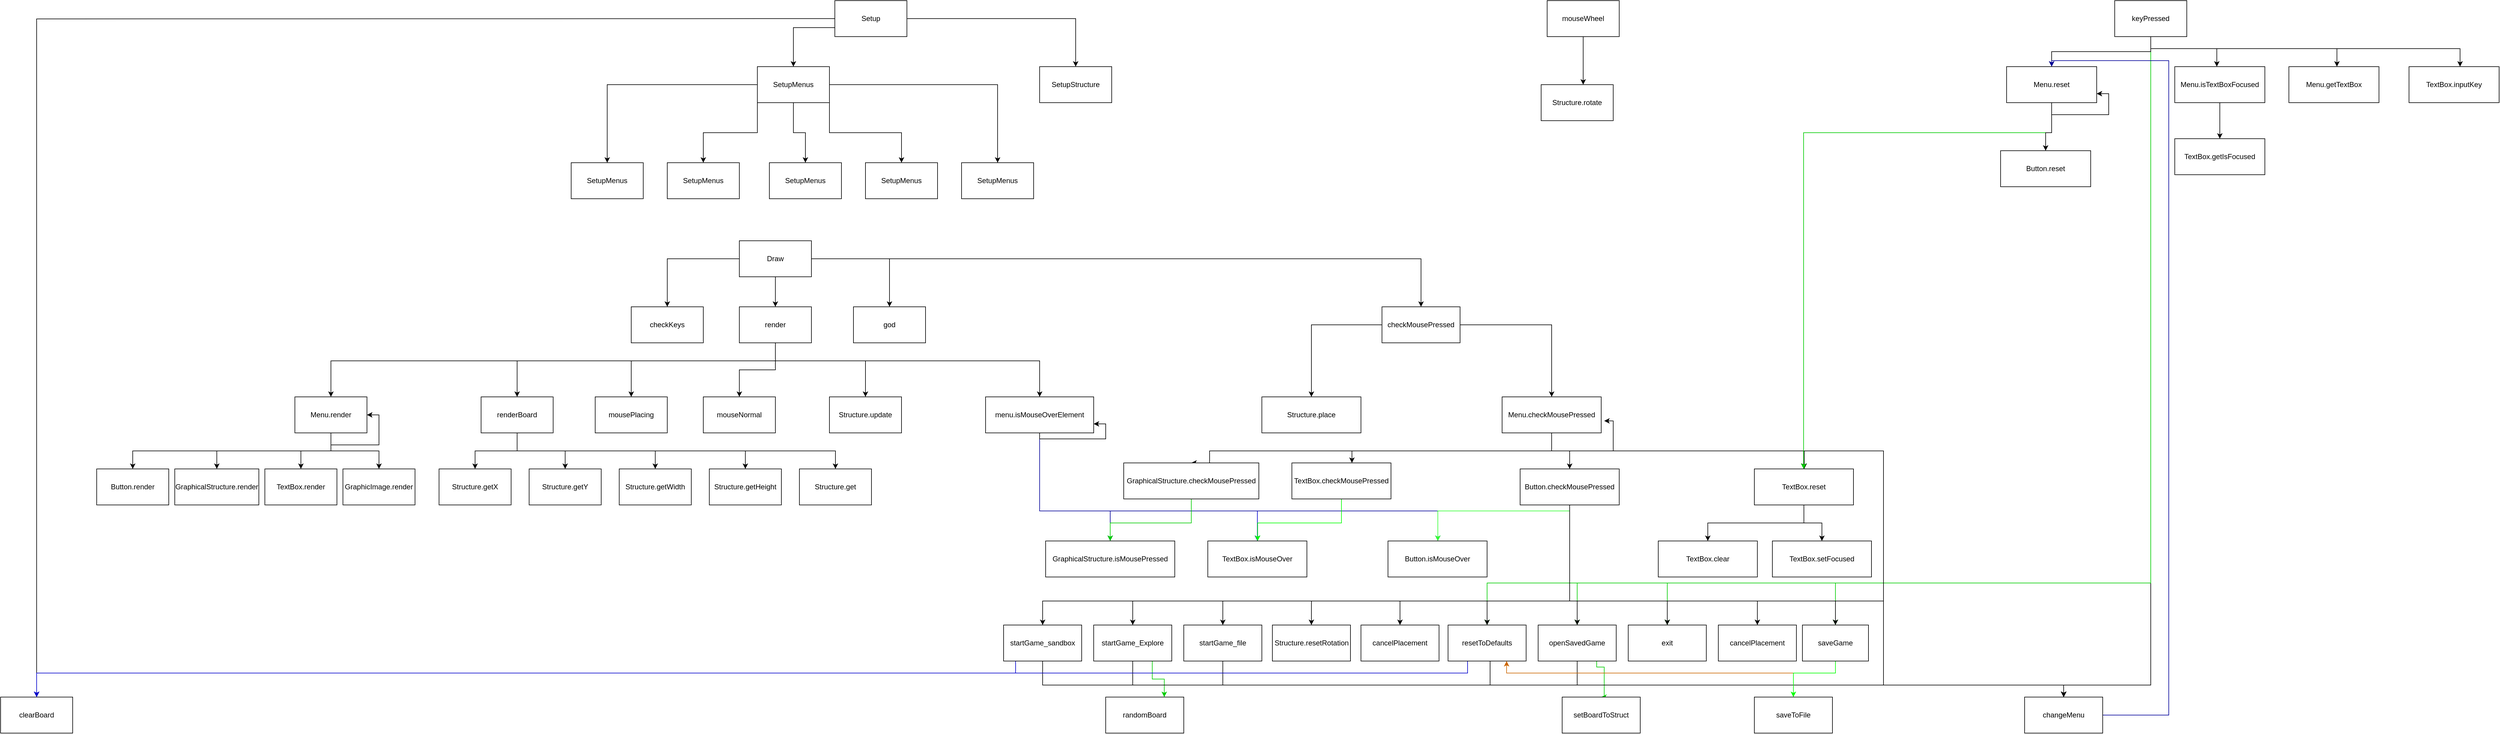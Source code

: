 <mxfile version="13.1.3" type="device"><diagram id="FEYh-2D3PkMYi2JvjGG2" name="Page-1"><mxGraphModel dx="4124" dy="1446" grid="1" gridSize="10" guides="1" tooltips="1" connect="1" arrows="1" fold="1" page="1" pageScale="1" pageWidth="20000" pageHeight="20000" math="0" shadow="0"><root><mxCell id="0"/><mxCell id="1" parent="0"/><mxCell id="NGOPseoUH7jM2ER0Wwur-6" style="edgeStyle=orthogonalEdgeStyle;rounded=0;orthogonalLoop=1;jettySize=auto;html=1;exitX=0;exitY=0.5;exitDx=0;exitDy=0;entryX=0.5;entryY=0;entryDx=0;entryDy=0;" edge="1" parent="1" target="NGOPseoUH7jM2ER0Wwur-5"><mxGeometry relative="1" as="geometry"><mxPoint x="10000" y="230" as="sourcePoint"/><mxPoint x="8890" y="300" as="targetPoint"/></mxGeometry></mxCell><mxCell id="NGOPseoUH7jM2ER0Wwur-9" style="edgeStyle=orthogonalEdgeStyle;rounded=0;orthogonalLoop=1;jettySize=auto;html=1;exitX=0;exitY=0.75;exitDx=0;exitDy=0;" edge="1" parent="1" source="NGOPseoUH7jM2ER0Wwur-1" target="NGOPseoUH7jM2ER0Wwur-7"><mxGeometry relative="1" as="geometry"/></mxCell><mxCell id="NGOPseoUH7jM2ER0Wwur-10" style="edgeStyle=orthogonalEdgeStyle;rounded=0;orthogonalLoop=1;jettySize=auto;html=1;" edge="1" parent="1" source="NGOPseoUH7jM2ER0Wwur-1" target="NGOPseoUH7jM2ER0Wwur-8"><mxGeometry relative="1" as="geometry"/></mxCell><mxCell id="NGOPseoUH7jM2ER0Wwur-1" value="Setup" style="rounded=0;whiteSpace=wrap;html=1;" vertex="1" parent="1"><mxGeometry x="9999" y="200" width="120" height="60" as="geometry"/></mxCell><mxCell id="NGOPseoUH7jM2ER0Wwur-5" value="clearBoard" style="rounded=0;whiteSpace=wrap;html=1;" vertex="1" parent="1"><mxGeometry x="8610" y="1360" width="120" height="60" as="geometry"/></mxCell><mxCell id="NGOPseoUH7jM2ER0Wwur-16" style="edgeStyle=orthogonalEdgeStyle;rounded=0;orthogonalLoop=1;jettySize=auto;html=1;exitX=0;exitY=0.5;exitDx=0;exitDy=0;" edge="1" parent="1" source="NGOPseoUH7jM2ER0Wwur-7" target="NGOPseoUH7jM2ER0Wwur-11"><mxGeometry relative="1" as="geometry"/></mxCell><mxCell id="NGOPseoUH7jM2ER0Wwur-17" style="edgeStyle=orthogonalEdgeStyle;rounded=0;orthogonalLoop=1;jettySize=auto;html=1;exitX=0;exitY=1;exitDx=0;exitDy=0;" edge="1" parent="1" source="NGOPseoUH7jM2ER0Wwur-7" target="NGOPseoUH7jM2ER0Wwur-12"><mxGeometry relative="1" as="geometry"/></mxCell><mxCell id="NGOPseoUH7jM2ER0Wwur-18" style="edgeStyle=orthogonalEdgeStyle;rounded=0;orthogonalLoop=1;jettySize=auto;html=1;" edge="1" parent="1" source="NGOPseoUH7jM2ER0Wwur-7" target="NGOPseoUH7jM2ER0Wwur-13"><mxGeometry relative="1" as="geometry"/></mxCell><mxCell id="NGOPseoUH7jM2ER0Wwur-19" style="edgeStyle=orthogonalEdgeStyle;rounded=0;orthogonalLoop=1;jettySize=auto;html=1;exitX=1;exitY=1;exitDx=0;exitDy=0;entryX=0.5;entryY=0;entryDx=0;entryDy=0;" edge="1" parent="1" source="NGOPseoUH7jM2ER0Wwur-7" target="NGOPseoUH7jM2ER0Wwur-14"><mxGeometry relative="1" as="geometry"/></mxCell><mxCell id="NGOPseoUH7jM2ER0Wwur-20" style="edgeStyle=orthogonalEdgeStyle;rounded=0;orthogonalLoop=1;jettySize=auto;html=1;exitX=1;exitY=0.5;exitDx=0;exitDy=0;" edge="1" parent="1" source="NGOPseoUH7jM2ER0Wwur-7" target="NGOPseoUH7jM2ER0Wwur-15"><mxGeometry relative="1" as="geometry"/></mxCell><mxCell id="NGOPseoUH7jM2ER0Wwur-7" value="SetupMenus" style="rounded=0;whiteSpace=wrap;html=1;" vertex="1" parent="1"><mxGeometry x="9870" y="310" width="120" height="60" as="geometry"/></mxCell><mxCell id="NGOPseoUH7jM2ER0Wwur-8" value="SetupStructure" style="rounded=0;whiteSpace=wrap;html=1;" vertex="1" parent="1"><mxGeometry x="10340" y="310" width="120" height="60" as="geometry"/></mxCell><mxCell id="NGOPseoUH7jM2ER0Wwur-11" value="SetupMenus" style="rounded=0;whiteSpace=wrap;html=1;" vertex="1" parent="1"><mxGeometry x="9560" y="470" width="120" height="60" as="geometry"/></mxCell><mxCell id="NGOPseoUH7jM2ER0Wwur-12" value="SetupMenus" style="rounded=0;whiteSpace=wrap;html=1;" vertex="1" parent="1"><mxGeometry x="9720" y="470" width="120" height="60" as="geometry"/></mxCell><mxCell id="NGOPseoUH7jM2ER0Wwur-13" value="SetupMenus" style="rounded=0;whiteSpace=wrap;html=1;" vertex="1" parent="1"><mxGeometry x="9890" y="470" width="120" height="60" as="geometry"/></mxCell><mxCell id="NGOPseoUH7jM2ER0Wwur-14" value="SetupMenus" style="rounded=0;whiteSpace=wrap;html=1;" vertex="1" parent="1"><mxGeometry x="10050" y="470" width="120" height="60" as="geometry"/></mxCell><mxCell id="NGOPseoUH7jM2ER0Wwur-15" value="SetupMenus" style="rounded=0;whiteSpace=wrap;html=1;" vertex="1" parent="1"><mxGeometry x="10210" y="470" width="120" height="60" as="geometry"/></mxCell><mxCell id="NGOPseoUH7jM2ER0Wwur-23" style="edgeStyle=orthogonalEdgeStyle;rounded=0;orthogonalLoop=1;jettySize=auto;html=1;exitX=1;exitY=0.5;exitDx=0;exitDy=0;" edge="1" parent="1" source="NGOPseoUH7jM2ER0Wwur-21" target="NGOPseoUH7jM2ER0Wwur-22"><mxGeometry relative="1" as="geometry"/></mxCell><mxCell id="NGOPseoUH7jM2ER0Wwur-26" style="edgeStyle=orthogonalEdgeStyle;rounded=0;orthogonalLoop=1;jettySize=auto;html=1;entryX=0.5;entryY=0;entryDx=0;entryDy=0;" edge="1" parent="1" source="NGOPseoUH7jM2ER0Wwur-21" target="NGOPseoUH7jM2ER0Wwur-25"><mxGeometry relative="1" as="geometry"/></mxCell><mxCell id="NGOPseoUH7jM2ER0Wwur-27" style="edgeStyle=orthogonalEdgeStyle;rounded=0;orthogonalLoop=1;jettySize=auto;html=1;" edge="1" parent="1" source="NGOPseoUH7jM2ER0Wwur-21" target="NGOPseoUH7jM2ER0Wwur-24"><mxGeometry relative="1" as="geometry"/></mxCell><mxCell id="NGOPseoUH7jM2ER0Wwur-31" style="edgeStyle=orthogonalEdgeStyle;rounded=0;orthogonalLoop=1;jettySize=auto;html=1;entryX=0.5;entryY=0;entryDx=0;entryDy=0;" edge="1" parent="1" source="NGOPseoUH7jM2ER0Wwur-21" target="NGOPseoUH7jM2ER0Wwur-30"><mxGeometry relative="1" as="geometry"/></mxCell><mxCell id="NGOPseoUH7jM2ER0Wwur-21" value="Draw" style="rounded=0;whiteSpace=wrap;html=1;" vertex="1" parent="1"><mxGeometry x="9840" y="600" width="120" height="60" as="geometry"/></mxCell><mxCell id="NGOPseoUH7jM2ER0Wwur-57" style="edgeStyle=orthogonalEdgeStyle;rounded=0;orthogonalLoop=1;jettySize=auto;html=1;exitX=0;exitY=0.5;exitDx=0;exitDy=0;" edge="1" parent="1" source="NGOPseoUH7jM2ER0Wwur-22" target="NGOPseoUH7jM2ER0Wwur-55"><mxGeometry relative="1" as="geometry"/></mxCell><mxCell id="NGOPseoUH7jM2ER0Wwur-58" style="edgeStyle=orthogonalEdgeStyle;rounded=0;orthogonalLoop=1;jettySize=auto;html=1;entryX=0.5;entryY=0;entryDx=0;entryDy=0;" edge="1" parent="1" source="NGOPseoUH7jM2ER0Wwur-22" target="NGOPseoUH7jM2ER0Wwur-54"><mxGeometry relative="1" as="geometry"><mxPoint x="11070" y="750" as="targetPoint"/></mxGeometry></mxCell><mxCell id="NGOPseoUH7jM2ER0Wwur-22" value="checkMousePressed" style="rounded=0;whiteSpace=wrap;html=1;" vertex="1" parent="1"><mxGeometry x="10910" y="710" width="130" height="60" as="geometry"/></mxCell><mxCell id="NGOPseoUH7jM2ER0Wwur-38" style="edgeStyle=orthogonalEdgeStyle;rounded=0;orthogonalLoop=1;jettySize=auto;html=1;entryX=0.5;entryY=0;entryDx=0;entryDy=0;" edge="1" parent="1" source="NGOPseoUH7jM2ER0Wwur-24" target="NGOPseoUH7jM2ER0Wwur-37"><mxGeometry relative="1" as="geometry"><Array as="points"><mxPoint x="9900" y="800"/><mxPoint x="10340" y="800"/></Array></mxGeometry></mxCell><mxCell id="NGOPseoUH7jM2ER0Wwur-39" style="edgeStyle=orthogonalEdgeStyle;rounded=0;orthogonalLoop=1;jettySize=auto;html=1;entryX=0.5;entryY=0;entryDx=0;entryDy=0;" edge="1" parent="1" source="NGOPseoUH7jM2ER0Wwur-24" target="NGOPseoUH7jM2ER0Wwur-33"><mxGeometry relative="1" as="geometry"><Array as="points"><mxPoint x="9900" y="800"/><mxPoint x="10050" y="800"/></Array></mxGeometry></mxCell><mxCell id="NGOPseoUH7jM2ER0Wwur-40" style="edgeStyle=orthogonalEdgeStyle;rounded=0;orthogonalLoop=1;jettySize=auto;html=1;" edge="1" parent="1" source="NGOPseoUH7jM2ER0Wwur-24" target="NGOPseoUH7jM2ER0Wwur-34"><mxGeometry relative="1" as="geometry"/></mxCell><mxCell id="NGOPseoUH7jM2ER0Wwur-41" style="edgeStyle=orthogonalEdgeStyle;rounded=0;orthogonalLoop=1;jettySize=auto;html=1;" edge="1" parent="1" source="NGOPseoUH7jM2ER0Wwur-24" target="NGOPseoUH7jM2ER0Wwur-36"><mxGeometry relative="1" as="geometry"><Array as="points"><mxPoint x="9900" y="800"/><mxPoint x="9470" y="800"/></Array></mxGeometry></mxCell><mxCell id="NGOPseoUH7jM2ER0Wwur-42" style="edgeStyle=orthogonalEdgeStyle;rounded=0;orthogonalLoop=1;jettySize=auto;html=1;entryX=0.5;entryY=0;entryDx=0;entryDy=0;" edge="1" parent="1" source="NGOPseoUH7jM2ER0Wwur-24" target="NGOPseoUH7jM2ER0Wwur-32"><mxGeometry relative="1" as="geometry"><Array as="points"><mxPoint x="9900" y="800"/><mxPoint x="9160" y="800"/></Array></mxGeometry></mxCell><mxCell id="NGOPseoUH7jM2ER0Wwur-43" style="edgeStyle=orthogonalEdgeStyle;rounded=0;orthogonalLoop=1;jettySize=auto;html=1;" edge="1" parent="1" source="NGOPseoUH7jM2ER0Wwur-24" target="NGOPseoUH7jM2ER0Wwur-35"><mxGeometry relative="1" as="geometry"><Array as="points"><mxPoint x="9900" y="800"/><mxPoint x="9660" y="800"/></Array></mxGeometry></mxCell><mxCell id="NGOPseoUH7jM2ER0Wwur-24" value="render" style="rounded=0;whiteSpace=wrap;html=1;" vertex="1" parent="1"><mxGeometry x="9840" y="710" width="120" height="60" as="geometry"/></mxCell><mxCell id="NGOPseoUH7jM2ER0Wwur-25" value="checkKeys" style="rounded=0;whiteSpace=wrap;html=1;" vertex="1" parent="1"><mxGeometry x="9660" y="710" width="120" height="60" as="geometry"/></mxCell><mxCell id="NGOPseoUH7jM2ER0Wwur-125" style="edgeStyle=orthogonalEdgeStyle;rounded=0;orthogonalLoop=1;jettySize=auto;html=1;entryX=0.5;entryY=0;entryDx=0;entryDy=0;strokeColor=#000000;" edge="1" parent="1" source="NGOPseoUH7jM2ER0Wwur-28" target="NGOPseoUH7jM2ER0Wwur-64"><mxGeometry relative="1" as="geometry"><Array as="points"><mxPoint x="12190" y="1340"/><mxPoint x="12045" y="1340"/></Array></mxGeometry></mxCell><mxCell id="NGOPseoUH7jM2ER0Wwur-126" style="edgeStyle=orthogonalEdgeStyle;rounded=0;orthogonalLoop=1;jettySize=auto;html=1;strokeColor=#00CC00;" edge="1" parent="1" source="NGOPseoUH7jM2ER0Wwur-28" target="NGOPseoUH7jM2ER0Wwur-85"><mxGeometry relative="1" as="geometry"><Array as="points"><mxPoint x="12190" y="1170"/><mxPoint x="11235" y="1170"/></Array></mxGeometry></mxCell><mxCell id="NGOPseoUH7jM2ER0Wwur-127" style="edgeStyle=orthogonalEdgeStyle;rounded=0;orthogonalLoop=1;jettySize=auto;html=1;strokeColor=#00CC00;" edge="1" parent="1" source="NGOPseoUH7jM2ER0Wwur-28" target="NGOPseoUH7jM2ER0Wwur-111"><mxGeometry relative="1" as="geometry"><Array as="points"><mxPoint x="12190" y="1170"/><mxPoint x="11665" y="1170"/></Array></mxGeometry></mxCell><mxCell id="NGOPseoUH7jM2ER0Wwur-129" style="edgeStyle=orthogonalEdgeStyle;rounded=0;orthogonalLoop=1;jettySize=auto;html=1;strokeColor=#000000;" edge="1" parent="1" source="NGOPseoUH7jM2ER0Wwur-28" target="NGOPseoUH7jM2ER0Wwur-128"><mxGeometry relative="1" as="geometry"><Array as="points"><mxPoint x="12190" y="280"/><mxPoint x="12300" y="280"/></Array></mxGeometry></mxCell><mxCell id="NGOPseoUH7jM2ER0Wwur-131" style="edgeStyle=orthogonalEdgeStyle;rounded=0;orthogonalLoop=1;jettySize=auto;html=1;strokeColor=#000000;" edge="1" parent="1" source="NGOPseoUH7jM2ER0Wwur-28" target="NGOPseoUH7jM2ER0Wwur-130"><mxGeometry relative="1" as="geometry"><Array as="points"><mxPoint x="12190" y="280"/><mxPoint x="12500" y="280"/></Array></mxGeometry></mxCell><mxCell id="NGOPseoUH7jM2ER0Wwur-133" style="edgeStyle=orthogonalEdgeStyle;rounded=0;orthogonalLoop=1;jettySize=auto;html=1;strokeColor=#000000;" edge="1" parent="1" source="NGOPseoUH7jM2ER0Wwur-28" target="NGOPseoUH7jM2ER0Wwur-132"><mxGeometry relative="1" as="geometry"><Array as="points"><mxPoint x="12190" y="280"/><mxPoint x="12705" y="280"/></Array></mxGeometry></mxCell><mxCell id="NGOPseoUH7jM2ER0Wwur-134" style="edgeStyle=orthogonalEdgeStyle;rounded=0;orthogonalLoop=1;jettySize=auto;html=1;strokeColor=#00CC00;" edge="1" parent="1" source="NGOPseoUH7jM2ER0Wwur-28" target="NGOPseoUH7jM2ER0Wwur-86"><mxGeometry relative="1" as="geometry"><Array as="points"><mxPoint x="12190" y="1170"/><mxPoint x="11385" y="1170"/></Array></mxGeometry></mxCell><mxCell id="NGOPseoUH7jM2ER0Wwur-135" style="edgeStyle=orthogonalEdgeStyle;rounded=0;orthogonalLoop=1;jettySize=auto;html=1;strokeColor=#00CC00;" edge="1" parent="1" source="NGOPseoUH7jM2ER0Wwur-28" target="NGOPseoUH7jM2ER0Wwur-90"><mxGeometry relative="1" as="geometry"><Array as="points"><mxPoint x="12190" y="1170"/><mxPoint x="11085" y="1170"/></Array></mxGeometry></mxCell><mxCell id="NGOPseoUH7jM2ER0Wwur-139" style="edgeStyle=orthogonalEdgeStyle;rounded=0;orthogonalLoop=1;jettySize=auto;html=1;exitX=0.5;exitY=1;exitDx=0;exitDy=0;entryX=0.5;entryY=0;entryDx=0;entryDy=0;strokeColor=#000000;" edge="1" parent="1" source="NGOPseoUH7jM2ER0Wwur-28" target="NGOPseoUH7jM2ER0Wwur-138"><mxGeometry relative="1" as="geometry"/></mxCell><mxCell id="NGOPseoUH7jM2ER0Wwur-28" value="keyPressed" style="rounded=0;whiteSpace=wrap;html=1;" vertex="1" parent="1"><mxGeometry x="12130" y="200" width="120" height="60" as="geometry"/></mxCell><mxCell id="NGOPseoUH7jM2ER0Wwur-30" value="god" style="rounded=0;whiteSpace=wrap;html=1;" vertex="1" parent="1"><mxGeometry x="10030" y="710" width="120" height="60" as="geometry"/></mxCell><mxCell id="NGOPseoUH7jM2ER0Wwur-151" style="edgeStyle=orthogonalEdgeStyle;rounded=0;orthogonalLoop=1;jettySize=auto;html=1;strokeColor=#000000;" edge="1" parent="1" source="NGOPseoUH7jM2ER0Wwur-32" target="NGOPseoUH7jM2ER0Wwur-149"><mxGeometry relative="1" as="geometry"/></mxCell><mxCell id="NGOPseoUH7jM2ER0Wwur-152" style="edgeStyle=orthogonalEdgeStyle;rounded=0;orthogonalLoop=1;jettySize=auto;html=1;entryX=0.5;entryY=0;entryDx=0;entryDy=0;strokeColor=#000000;" edge="1" parent="1" source="NGOPseoUH7jM2ER0Wwur-32" target="NGOPseoUH7jM2ER0Wwur-148"><mxGeometry relative="1" as="geometry"/></mxCell><mxCell id="NGOPseoUH7jM2ER0Wwur-153" style="edgeStyle=orthogonalEdgeStyle;rounded=0;orthogonalLoop=1;jettySize=auto;html=1;strokeColor=#000000;" edge="1" parent="1" source="NGOPseoUH7jM2ER0Wwur-32" target="NGOPseoUH7jM2ER0Wwur-147"><mxGeometry relative="1" as="geometry"><Array as="points"><mxPoint x="9160" y="950"/><mxPoint x="8970" y="950"/></Array></mxGeometry></mxCell><mxCell id="NGOPseoUH7jM2ER0Wwur-154" style="edgeStyle=orthogonalEdgeStyle;rounded=0;orthogonalLoop=1;jettySize=auto;html=1;strokeColor=#000000;" edge="1" parent="1" source="NGOPseoUH7jM2ER0Wwur-32" target="NGOPseoUH7jM2ER0Wwur-150"><mxGeometry relative="1" as="geometry"><Array as="points"><mxPoint x="9160" y="950"/><mxPoint x="8830" y="950"/></Array></mxGeometry></mxCell><mxCell id="NGOPseoUH7jM2ER0Wwur-32" value="Menu.render" style="rounded=0;whiteSpace=wrap;html=1;" vertex="1" parent="1"><mxGeometry x="9100" y="860" width="120" height="60" as="geometry"/></mxCell><mxCell id="NGOPseoUH7jM2ER0Wwur-33" value="Structure.update" style="rounded=0;whiteSpace=wrap;html=1;" vertex="1" parent="1"><mxGeometry x="9990" y="860" width="120" height="60" as="geometry"/></mxCell><mxCell id="NGOPseoUH7jM2ER0Wwur-34" value="mouseNormal" style="rounded=0;whiteSpace=wrap;html=1;" vertex="1" parent="1"><mxGeometry x="9780" y="860" width="120" height="60" as="geometry"/></mxCell><mxCell id="NGOPseoUH7jM2ER0Wwur-35" value="mousePlacing" style="rounded=0;whiteSpace=wrap;html=1;" vertex="1" parent="1"><mxGeometry x="9600" y="860" width="120" height="60" as="geometry"/></mxCell><mxCell id="NGOPseoUH7jM2ER0Wwur-49" style="edgeStyle=orthogonalEdgeStyle;rounded=0;orthogonalLoop=1;jettySize=auto;html=1;" edge="1" parent="1" source="NGOPseoUH7jM2ER0Wwur-36" target="NGOPseoUH7jM2ER0Wwur-44"><mxGeometry relative="1" as="geometry"/></mxCell><mxCell id="NGOPseoUH7jM2ER0Wwur-50" style="edgeStyle=orthogonalEdgeStyle;rounded=0;orthogonalLoop=1;jettySize=auto;html=1;entryX=0.5;entryY=0;entryDx=0;entryDy=0;" edge="1" parent="1" source="NGOPseoUH7jM2ER0Wwur-36" target="NGOPseoUH7jM2ER0Wwur-45"><mxGeometry relative="1" as="geometry"/></mxCell><mxCell id="NGOPseoUH7jM2ER0Wwur-51" style="edgeStyle=orthogonalEdgeStyle;rounded=0;orthogonalLoop=1;jettySize=auto;html=1;" edge="1" parent="1" source="NGOPseoUH7jM2ER0Wwur-36" target="NGOPseoUH7jM2ER0Wwur-46"><mxGeometry relative="1" as="geometry"><Array as="points"><mxPoint x="9470" y="950"/><mxPoint x="9700" y="950"/></Array></mxGeometry></mxCell><mxCell id="NGOPseoUH7jM2ER0Wwur-52" style="edgeStyle=orthogonalEdgeStyle;rounded=0;orthogonalLoop=1;jettySize=auto;html=1;" edge="1" parent="1" source="NGOPseoUH7jM2ER0Wwur-36" target="NGOPseoUH7jM2ER0Wwur-47"><mxGeometry relative="1" as="geometry"><Array as="points"><mxPoint x="9470" y="950"/><mxPoint x="9850" y="950"/></Array></mxGeometry></mxCell><mxCell id="NGOPseoUH7jM2ER0Wwur-53" style="edgeStyle=orthogonalEdgeStyle;rounded=0;orthogonalLoop=1;jettySize=auto;html=1;entryX=0.5;entryY=0;entryDx=0;entryDy=0;" edge="1" parent="1" source="NGOPseoUH7jM2ER0Wwur-36" target="NGOPseoUH7jM2ER0Wwur-48"><mxGeometry relative="1" as="geometry"><Array as="points"><mxPoint x="9470" y="950"/><mxPoint x="10000" y="950"/></Array></mxGeometry></mxCell><mxCell id="NGOPseoUH7jM2ER0Wwur-36" value="renderBoard" style="rounded=0;whiteSpace=wrap;html=1;" vertex="1" parent="1"><mxGeometry x="9410" y="860" width="120" height="60" as="geometry"/></mxCell><mxCell id="NGOPseoUH7jM2ER0Wwur-72" style="edgeStyle=orthogonalEdgeStyle;rounded=0;orthogonalLoop=1;jettySize=auto;html=1;entryX=0.5;entryY=0;entryDx=0;entryDy=0;strokeColor=#000099;" edge="1" parent="1" source="NGOPseoUH7jM2ER0Wwur-37" target="NGOPseoUH7jM2ER0Wwur-70"><mxGeometry relative="1" as="geometry"><Array as="points"><mxPoint x="10340" y="1050"/><mxPoint x="10457" y="1050"/></Array></mxGeometry></mxCell><mxCell id="NGOPseoUH7jM2ER0Wwur-75" style="edgeStyle=orthogonalEdgeStyle;rounded=0;orthogonalLoop=1;jettySize=auto;html=1;entryX=0.5;entryY=0;entryDx=0;entryDy=0;strokeColor=#0000CC;" edge="1" parent="1" source="NGOPseoUH7jM2ER0Wwur-37" target="NGOPseoUH7jM2ER0Wwur-73"><mxGeometry relative="1" as="geometry"><Array as="points"><mxPoint x="10340" y="1050"/><mxPoint x="10703" y="1050"/></Array></mxGeometry></mxCell><mxCell id="NGOPseoUH7jM2ER0Wwur-78" style="edgeStyle=orthogonalEdgeStyle;rounded=0;orthogonalLoop=1;jettySize=auto;html=1;strokeColor=#000099;" edge="1" parent="1" source="NGOPseoUH7jM2ER0Wwur-37" target="NGOPseoUH7jM2ER0Wwur-76"><mxGeometry relative="1" as="geometry"><Array as="points"><mxPoint x="10340" y="1050"/><mxPoint x="11003" y="1050"/></Array></mxGeometry></mxCell><mxCell id="NGOPseoUH7jM2ER0Wwur-37" value="menu.isMouseOverElement" style="rounded=0;whiteSpace=wrap;html=1;" vertex="1" parent="1"><mxGeometry x="10250" y="860" width="180" height="60" as="geometry"/></mxCell><mxCell id="NGOPseoUH7jM2ER0Wwur-44" value="Structure.getX" style="rounded=0;whiteSpace=wrap;html=1;" vertex="1" parent="1"><mxGeometry x="9340" y="980" width="120" height="60" as="geometry"/></mxCell><mxCell id="NGOPseoUH7jM2ER0Wwur-45" value="Structure.getY" style="rounded=0;whiteSpace=wrap;html=1;" vertex="1" parent="1"><mxGeometry x="9490" y="980" width="120" height="60" as="geometry"/></mxCell><mxCell id="NGOPseoUH7jM2ER0Wwur-46" value="Structure.getWidth&lt;span style=&quot;color: rgba(0 , 0 , 0 , 0) ; font-family: monospace ; font-size: 0px&quot;&gt;%3CmxGraphModel%3E%3Croot%3E%3CmxCell%20id%3D%220%22%2F%3E%3CmxCell%20id%3D%221%22%20parent%3D%220%22%2F%3E%3CmxCell%20id%3D%222%22%20value%3D%22Structure.getX%22%20style%3D%22rounded%3D0%3BwhiteSpace%3Dwrap%3Bhtml%3D1%3B%22%20vertex%3D%221%22%20parent%3D%221%22%3E%3CmxGeometry%20x%3D%229350%22%20y%3D%22980%22%20width%3D%22120%22%20height%3D%2260%22%20as%3D%22geometry%22%2F%3E%3C%2FmxCell%3E%3C%2Froot%3E%3C%2FmxGraphModel%3E&lt;/span&gt;" style="rounded=0;whiteSpace=wrap;html=1;" vertex="1" parent="1"><mxGeometry x="9640" y="980" width="120" height="60" as="geometry"/></mxCell><mxCell id="NGOPseoUH7jM2ER0Wwur-47" value="Structure.getHeight" style="rounded=0;whiteSpace=wrap;html=1;" vertex="1" parent="1"><mxGeometry x="9790" y="980" width="120" height="60" as="geometry"/></mxCell><mxCell id="NGOPseoUH7jM2ER0Wwur-48" value="Structure.get" style="rounded=0;whiteSpace=wrap;html=1;" vertex="1" parent="1"><mxGeometry x="9940" y="980" width="120" height="60" as="geometry"/></mxCell><mxCell id="NGOPseoUH7jM2ER0Wwur-61" style="edgeStyle=orthogonalEdgeStyle;rounded=0;orthogonalLoop=1;jettySize=auto;html=1;" edge="1" parent="1" source="NGOPseoUH7jM2ER0Wwur-54"><mxGeometry relative="1" as="geometry"><mxPoint x="11280" y="900" as="targetPoint"/><Array as="points"><mxPoint x="11193" y="950"/><mxPoint x="11295" y="950"/><mxPoint x="11295" y="900"/></Array></mxGeometry></mxCell><mxCell id="NGOPseoUH7jM2ER0Wwur-65" style="edgeStyle=orthogonalEdgeStyle;rounded=0;orthogonalLoop=1;jettySize=auto;html=1;" edge="1" parent="1" source="NGOPseoUH7jM2ER0Wwur-54" target="NGOPseoUH7jM2ER0Wwur-64"><mxGeometry relative="1" as="geometry"><Array as="points"><mxPoint x="11193" y="950"/><mxPoint x="11745" y="950"/><mxPoint x="11745" y="1340"/><mxPoint x="12045" y="1340"/></Array></mxGeometry></mxCell><mxCell id="NGOPseoUH7jM2ER0Wwur-66" style="edgeStyle=orthogonalEdgeStyle;rounded=0;orthogonalLoop=1;jettySize=auto;html=1;" edge="1" parent="1" source="NGOPseoUH7jM2ER0Wwur-54" target="NGOPseoUH7jM2ER0Wwur-63"><mxGeometry relative="1" as="geometry"><Array as="points"><mxPoint x="11193" y="950"/><mxPoint x="11613" y="950"/></Array></mxGeometry></mxCell><mxCell id="NGOPseoUH7jM2ER0Wwur-67" style="edgeStyle=orthogonalEdgeStyle;rounded=0;orthogonalLoop=1;jettySize=auto;html=1;entryX=0.5;entryY=0;entryDx=0;entryDy=0;" edge="1" parent="1" source="NGOPseoUH7jM2ER0Wwur-54" target="NGOPseoUH7jM2ER0Wwur-60"><mxGeometry relative="1" as="geometry"/></mxCell><mxCell id="NGOPseoUH7jM2ER0Wwur-68" style="edgeStyle=orthogonalEdgeStyle;rounded=0;orthogonalLoop=1;jettySize=auto;html=1;" edge="1" parent="1" source="NGOPseoUH7jM2ER0Wwur-54" target="NGOPseoUH7jM2ER0Wwur-62"><mxGeometry relative="1" as="geometry"><Array as="points"><mxPoint x="11193" y="950"/><mxPoint x="10860" y="950"/></Array></mxGeometry></mxCell><mxCell id="NGOPseoUH7jM2ER0Wwur-69" style="edgeStyle=orthogonalEdgeStyle;rounded=0;orthogonalLoop=1;jettySize=auto;html=1;entryX=0.5;entryY=0;entryDx=0;entryDy=0;" edge="1" parent="1" source="NGOPseoUH7jM2ER0Wwur-54" target="NGOPseoUH7jM2ER0Wwur-59"><mxGeometry relative="1" as="geometry"><Array as="points"><mxPoint x="11193" y="950"/><mxPoint x="10623" y="950"/></Array></mxGeometry></mxCell><mxCell id="NGOPseoUH7jM2ER0Wwur-54" value="Menu.checkMousePressed" style="rounded=0;whiteSpace=wrap;html=1;" vertex="1" parent="1"><mxGeometry x="11110" y="860" width="165" height="60" as="geometry"/></mxCell><mxCell id="NGOPseoUH7jM2ER0Wwur-55" value="Structure.place" style="rounded=0;whiteSpace=wrap;html=1;" vertex="1" parent="1"><mxGeometry x="10710" y="860" width="165" height="60" as="geometry"/></mxCell><mxCell id="NGOPseoUH7jM2ER0Wwur-71" style="edgeStyle=orthogonalEdgeStyle;rounded=0;orthogonalLoop=1;jettySize=auto;html=1;entryX=0.5;entryY=0;entryDx=0;entryDy=0;fillColor=#d5e8d4;strokeColor=#00CC00;" edge="1" parent="1" source="NGOPseoUH7jM2ER0Wwur-59" target="NGOPseoUH7jM2ER0Wwur-70"><mxGeometry relative="1" as="geometry"><Array as="points"><mxPoint x="10593" y="1070"/><mxPoint x="10457" y="1070"/></Array></mxGeometry></mxCell><mxCell id="NGOPseoUH7jM2ER0Wwur-59" value="GraphicalStructure.checkMousePressed" style="rounded=0;whiteSpace=wrap;html=1;" vertex="1" parent="1"><mxGeometry x="10480" y="970" width="225" height="60" as="geometry"/></mxCell><mxCell id="NGOPseoUH7jM2ER0Wwur-77" style="edgeStyle=orthogonalEdgeStyle;rounded=0;orthogonalLoop=1;jettySize=auto;html=1;strokeColor=#33FF33;" edge="1" parent="1" source="NGOPseoUH7jM2ER0Wwur-60" target="NGOPseoUH7jM2ER0Wwur-76"><mxGeometry relative="1" as="geometry"><Array as="points"><mxPoint x="11223" y="1050"/><mxPoint x="11003" y="1050"/></Array></mxGeometry></mxCell><mxCell id="NGOPseoUH7jM2ER0Wwur-93" style="edgeStyle=orthogonalEdgeStyle;rounded=0;orthogonalLoop=1;jettySize=auto;html=1;" edge="1" parent="1" source="NGOPseoUH7jM2ER0Wwur-60" target="NGOPseoUH7jM2ER0Wwur-91"><mxGeometry relative="1" as="geometry"><Array as="points"><mxPoint x="11223" y="1200"/><mxPoint x="11535" y="1200"/></Array></mxGeometry></mxCell><mxCell id="NGOPseoUH7jM2ER0Wwur-94" style="edgeStyle=orthogonalEdgeStyle;rounded=0;orthogonalLoop=1;jettySize=auto;html=1;" edge="1" parent="1" source="NGOPseoUH7jM2ER0Wwur-60" target="NGOPseoUH7jM2ER0Wwur-86"><mxGeometry relative="1" as="geometry"><Array as="points"><mxPoint x="11223" y="1200"/><mxPoint x="11385" y="1200"/></Array></mxGeometry></mxCell><mxCell id="NGOPseoUH7jM2ER0Wwur-95" style="edgeStyle=orthogonalEdgeStyle;rounded=0;orthogonalLoop=1;jettySize=auto;html=1;entryX=0.5;entryY=0;entryDx=0;entryDy=0;" edge="1" parent="1" source="NGOPseoUH7jM2ER0Wwur-60" target="NGOPseoUH7jM2ER0Wwur-85"><mxGeometry relative="1" as="geometry"><Array as="points"><mxPoint x="11223" y="1200"/><mxPoint x="11235" y="1200"/></Array></mxGeometry></mxCell><mxCell id="NGOPseoUH7jM2ER0Wwur-96" style="edgeStyle=orthogonalEdgeStyle;rounded=0;orthogonalLoop=1;jettySize=auto;html=1;" edge="1" parent="1" source="NGOPseoUH7jM2ER0Wwur-60" target="NGOPseoUH7jM2ER0Wwur-90"><mxGeometry relative="1" as="geometry"><Array as="points"><mxPoint x="11223" y="1200"/><mxPoint x="11085" y="1200"/></Array></mxGeometry></mxCell><mxCell id="NGOPseoUH7jM2ER0Wwur-97" style="edgeStyle=orthogonalEdgeStyle;rounded=0;orthogonalLoop=1;jettySize=auto;html=1;entryX=0.5;entryY=0;entryDx=0;entryDy=0;" edge="1" parent="1" source="NGOPseoUH7jM2ER0Wwur-60" target="NGOPseoUH7jM2ER0Wwur-84"><mxGeometry relative="1" as="geometry"><Array as="points"><mxPoint x="11223" y="1200"/><mxPoint x="10940" y="1200"/></Array></mxGeometry></mxCell><mxCell id="NGOPseoUH7jM2ER0Wwur-98" style="edgeStyle=orthogonalEdgeStyle;rounded=0;orthogonalLoop=1;jettySize=auto;html=1;entryX=0.5;entryY=0;entryDx=0;entryDy=0;" edge="1" parent="1" source="NGOPseoUH7jM2ER0Wwur-60" target="NGOPseoUH7jM2ER0Wwur-83"><mxGeometry relative="1" as="geometry"><Array as="points"><mxPoint x="11223" y="1200"/><mxPoint x="10793" y="1200"/></Array></mxGeometry></mxCell><mxCell id="NGOPseoUH7jM2ER0Wwur-99" style="edgeStyle=orthogonalEdgeStyle;rounded=0;orthogonalLoop=1;jettySize=auto;html=1;entryX=0.5;entryY=0;entryDx=0;entryDy=0;" edge="1" parent="1" source="NGOPseoUH7jM2ER0Wwur-60" target="NGOPseoUH7jM2ER0Wwur-89"><mxGeometry relative="1" as="geometry"><Array as="points"><mxPoint x="11223" y="1200"/><mxPoint x="10645" y="1200"/></Array></mxGeometry></mxCell><mxCell id="NGOPseoUH7jM2ER0Wwur-100" style="edgeStyle=orthogonalEdgeStyle;rounded=0;orthogonalLoop=1;jettySize=auto;html=1;" edge="1" parent="1" source="NGOPseoUH7jM2ER0Wwur-60" target="NGOPseoUH7jM2ER0Wwur-87"><mxGeometry relative="1" as="geometry"><Array as="points"><mxPoint x="11223" y="1200"/><mxPoint x="10495" y="1200"/></Array></mxGeometry></mxCell><mxCell id="NGOPseoUH7jM2ER0Wwur-101" style="edgeStyle=orthogonalEdgeStyle;rounded=0;orthogonalLoop=1;jettySize=auto;html=1;entryX=0.5;entryY=0;entryDx=0;entryDy=0;" edge="1" parent="1" source="NGOPseoUH7jM2ER0Wwur-60" target="NGOPseoUH7jM2ER0Wwur-88"><mxGeometry relative="1" as="geometry"><Array as="points"><mxPoint x="11223" y="1200"/><mxPoint x="10345" y="1200"/></Array></mxGeometry></mxCell><mxCell id="NGOPseoUH7jM2ER0Wwur-102" style="edgeStyle=orthogonalEdgeStyle;rounded=0;orthogonalLoop=1;jettySize=auto;html=1;entryX=0.5;entryY=0;entryDx=0;entryDy=0;" edge="1" parent="1" source="NGOPseoUH7jM2ER0Wwur-60" target="NGOPseoUH7jM2ER0Wwur-64"><mxGeometry relative="1" as="geometry"><Array as="points"><mxPoint x="11223" y="1200"/><mxPoint x="11745" y="1200"/><mxPoint x="11745" y="1340"/><mxPoint x="12045" y="1340"/></Array></mxGeometry></mxCell><mxCell id="NGOPseoUH7jM2ER0Wwur-112" style="edgeStyle=orthogonalEdgeStyle;rounded=0;orthogonalLoop=1;jettySize=auto;html=1;" edge="1" parent="1" source="NGOPseoUH7jM2ER0Wwur-60" target="NGOPseoUH7jM2ER0Wwur-111"><mxGeometry relative="1" as="geometry"><Array as="points"><mxPoint x="11223" y="1200"/><mxPoint x="11665" y="1200"/></Array></mxGeometry></mxCell><mxCell id="NGOPseoUH7jM2ER0Wwur-60" value="Button.checkMousePressed" style="rounded=0;whiteSpace=wrap;html=1;" vertex="1" parent="1"><mxGeometry x="11140" y="980" width="165" height="60" as="geometry"/></mxCell><mxCell id="NGOPseoUH7jM2ER0Wwur-74" style="edgeStyle=orthogonalEdgeStyle;rounded=0;orthogonalLoop=1;jettySize=auto;html=1;strokeColor=#00FF00;" edge="1" parent="1" source="NGOPseoUH7jM2ER0Wwur-62" target="NGOPseoUH7jM2ER0Wwur-73"><mxGeometry relative="1" as="geometry"><Array as="points"><mxPoint x="10843" y="1070"/><mxPoint x="10703" y="1070"/></Array></mxGeometry></mxCell><mxCell id="NGOPseoUH7jM2ER0Wwur-62" value="TextBox.checkMousePressed" style="rounded=0;whiteSpace=wrap;html=1;" vertex="1" parent="1"><mxGeometry x="10760" y="970" width="165" height="60" as="geometry"/></mxCell><mxCell id="NGOPseoUH7jM2ER0Wwur-81" style="edgeStyle=orthogonalEdgeStyle;rounded=0;orthogonalLoop=1;jettySize=auto;html=1;entryX=0.5;entryY=0;entryDx=0;entryDy=0;" edge="1" parent="1" source="NGOPseoUH7jM2ER0Wwur-63" target="NGOPseoUH7jM2ER0Wwur-80"><mxGeometry relative="1" as="geometry"/></mxCell><mxCell id="NGOPseoUH7jM2ER0Wwur-82" style="edgeStyle=orthogonalEdgeStyle;rounded=0;orthogonalLoop=1;jettySize=auto;html=1;entryX=0.5;entryY=0;entryDx=0;entryDy=0;" edge="1" parent="1" source="NGOPseoUH7jM2ER0Wwur-63" target="NGOPseoUH7jM2ER0Wwur-79"><mxGeometry relative="1" as="geometry"><Array as="points"><mxPoint x="11613" y="1070"/><mxPoint x="11453" y="1070"/></Array></mxGeometry></mxCell><mxCell id="NGOPseoUH7jM2ER0Wwur-63" value="TextBox.reset" style="rounded=0;whiteSpace=wrap;html=1;" vertex="1" parent="1"><mxGeometry x="11530" y="980" width="165" height="60" as="geometry"/></mxCell><mxCell id="NGOPseoUH7jM2ER0Wwur-144" style="edgeStyle=orthogonalEdgeStyle;rounded=0;orthogonalLoop=1;jettySize=auto;html=1;entryX=0.5;entryY=0;entryDx=0;entryDy=0;strokeColor=#000099;" edge="1" parent="1" source="NGOPseoUH7jM2ER0Wwur-64" target="NGOPseoUH7jM2ER0Wwur-138"><mxGeometry relative="1" as="geometry"><Array as="points"><mxPoint x="12220" y="1390"/><mxPoint x="12220" y="300"/><mxPoint x="12025" y="300"/></Array></mxGeometry></mxCell><mxCell id="NGOPseoUH7jM2ER0Wwur-64" value="changeMenu" style="rounded=0;whiteSpace=wrap;html=1;" vertex="1" parent="1"><mxGeometry x="11980" y="1360" width="130" height="60" as="geometry"/></mxCell><mxCell id="NGOPseoUH7jM2ER0Wwur-70" value="GraphicalStructure.isMousePressed" style="rounded=0;whiteSpace=wrap;html=1;" vertex="1" parent="1"><mxGeometry x="10350" y="1100" width="215" height="60" as="geometry"/></mxCell><mxCell id="NGOPseoUH7jM2ER0Wwur-73" value="TextBox.isMouseOver" style="rounded=0;whiteSpace=wrap;html=1;" vertex="1" parent="1"><mxGeometry x="10620" y="1100" width="165" height="60" as="geometry"/></mxCell><mxCell id="NGOPseoUH7jM2ER0Wwur-76" value="Button.isMouseOver" style="rounded=0;whiteSpace=wrap;html=1;" vertex="1" parent="1"><mxGeometry x="10920" y="1100" width="165" height="60" as="geometry"/></mxCell><mxCell id="NGOPseoUH7jM2ER0Wwur-79" value="TextBox.clear" style="rounded=0;whiteSpace=wrap;html=1;" vertex="1" parent="1"><mxGeometry x="11370" y="1100" width="165" height="60" as="geometry"/></mxCell><mxCell id="NGOPseoUH7jM2ER0Wwur-80" value="TextBox.setFocused" style="rounded=0;whiteSpace=wrap;html=1;" vertex="1" parent="1"><mxGeometry x="11560" y="1100" width="165" height="60" as="geometry"/></mxCell><mxCell id="NGOPseoUH7jM2ER0Wwur-83" value="Structure.resetRotation" style="rounded=0;whiteSpace=wrap;html=1;" vertex="1" parent="1"><mxGeometry x="10727.5" y="1240" width="130" height="60" as="geometry"/></mxCell><mxCell id="NGOPseoUH7jM2ER0Wwur-84" value="cancelPlacement" style="rounded=0;whiteSpace=wrap;html=1;" vertex="1" parent="1"><mxGeometry x="10875" y="1240" width="130" height="60" as="geometry"/></mxCell><mxCell id="NGOPseoUH7jM2ER0Wwur-108" style="edgeStyle=orthogonalEdgeStyle;rounded=0;orthogonalLoop=1;jettySize=auto;html=1;entryX=0.5;entryY=0;entryDx=0;entryDy=0;" edge="1" parent="1" source="NGOPseoUH7jM2ER0Wwur-85" target="NGOPseoUH7jM2ER0Wwur-64"><mxGeometry relative="1" as="geometry"><Array as="points"><mxPoint x="11235" y="1340"/><mxPoint x="12045" y="1340"/></Array></mxGeometry></mxCell><mxCell id="NGOPseoUH7jM2ER0Wwur-119" style="edgeStyle=orthogonalEdgeStyle;rounded=0;orthogonalLoop=1;jettySize=auto;html=1;exitX=0.75;exitY=1;exitDx=0;exitDy=0;entryX=0.5;entryY=0;entryDx=0;entryDy=0;strokeColor=#00CC00;" edge="1" parent="1" source="NGOPseoUH7jM2ER0Wwur-85" target="NGOPseoUH7jM2ER0Wwur-116"><mxGeometry relative="1" as="geometry"><Array as="points"><mxPoint x="11268" y="1310"/><mxPoint x="11280" y="1310"/><mxPoint x="11280" y="1360"/></Array></mxGeometry></mxCell><mxCell id="NGOPseoUH7jM2ER0Wwur-85" value="openSavedGame&lt;span style=&quot;color: rgba(0 , 0 , 0 , 0) ; font-family: monospace ; font-size: 0px&quot;&gt;%3CmxGraphModel%3E%3Croot%3E%3CmxCell%20id%3D%220%22%2F%3E%3CmxCell%20id%3D%221%22%20parent%3D%220%22%2F%3E%3CmxCell%20id%3D%222%22%20value%3D%22cancelPlacement%22%20style%3D%22rounded%3D0%3BwhiteSpace%3Dwrap%3Bhtml%3D1%3B%22%20vertex%3D%221%22%20parent%3D%221%22%3E%3CmxGeometry%20x%3D%2211085%22%20y%3D%221250%22%20width%3D%22130%22%20height%3D%2260%22%20as%3D%22geometry%22%2F%3E%3C%2FmxCell%3E%3C%2Froot%3E%3C%2FmxGraphModel%3E&lt;/span&gt;" style="rounded=0;whiteSpace=wrap;html=1;" vertex="1" parent="1"><mxGeometry x="11170" y="1240" width="130" height="60" as="geometry"/></mxCell><mxCell id="NGOPseoUH7jM2ER0Wwur-86" value="exit" style="rounded=0;whiteSpace=wrap;html=1;" vertex="1" parent="1"><mxGeometry x="11320" y="1240" width="130" height="60" as="geometry"/></mxCell><mxCell id="NGOPseoUH7jM2ER0Wwur-104" style="edgeStyle=orthogonalEdgeStyle;rounded=0;orthogonalLoop=1;jettySize=auto;html=1;" edge="1" parent="1" source="NGOPseoUH7jM2ER0Wwur-87"><mxGeometry relative="1" as="geometry"><mxPoint x="12045" y="1360" as="targetPoint"/><Array as="points"><mxPoint x="10495" y="1340"/><mxPoint x="12045" y="1340"/></Array></mxGeometry></mxCell><mxCell id="NGOPseoUH7jM2ER0Wwur-122" style="edgeStyle=orthogonalEdgeStyle;rounded=0;orthogonalLoop=1;jettySize=auto;html=1;exitX=0.75;exitY=1;exitDx=0;exitDy=0;entryX=0.75;entryY=0;entryDx=0;entryDy=0;strokeColor=#00CC00;" edge="1" parent="1" source="NGOPseoUH7jM2ER0Wwur-87" target="NGOPseoUH7jM2ER0Wwur-121"><mxGeometry relative="1" as="geometry"/></mxCell><mxCell id="NGOPseoUH7jM2ER0Wwur-87" value="startGame_Explore" style="rounded=0;whiteSpace=wrap;html=1;" vertex="1" parent="1"><mxGeometry x="10430" y="1240" width="130" height="60" as="geometry"/></mxCell><mxCell id="NGOPseoUH7jM2ER0Wwur-105" style="edgeStyle=orthogonalEdgeStyle;rounded=0;orthogonalLoop=1;jettySize=auto;html=1;entryX=0.5;entryY=0;entryDx=0;entryDy=0;" edge="1" parent="1" source="NGOPseoUH7jM2ER0Wwur-88" target="NGOPseoUH7jM2ER0Wwur-64"><mxGeometry relative="1" as="geometry"><Array as="points"><mxPoint x="10345" y="1340"/><mxPoint x="12045" y="1340"/></Array></mxGeometry></mxCell><mxCell id="NGOPseoUH7jM2ER0Wwur-120" style="edgeStyle=orthogonalEdgeStyle;rounded=0;orthogonalLoop=1;jettySize=auto;html=1;strokeColor=#0000CC;" edge="1" parent="1" source="NGOPseoUH7jM2ER0Wwur-88" target="NGOPseoUH7jM2ER0Wwur-5"><mxGeometry relative="1" as="geometry"><Array as="points"><mxPoint x="10300" y="1320"/><mxPoint x="8670" y="1320"/></Array></mxGeometry></mxCell><mxCell id="NGOPseoUH7jM2ER0Wwur-88" value="startGame_sandbox" style="rounded=0;whiteSpace=wrap;html=1;" vertex="1" parent="1"><mxGeometry x="10280" y="1240" width="130" height="60" as="geometry"/></mxCell><mxCell id="NGOPseoUH7jM2ER0Wwur-103" style="edgeStyle=orthogonalEdgeStyle;rounded=0;orthogonalLoop=1;jettySize=auto;html=1;entryX=0.5;entryY=0;entryDx=0;entryDy=0;" edge="1" parent="1" source="NGOPseoUH7jM2ER0Wwur-89" target="NGOPseoUH7jM2ER0Wwur-64"><mxGeometry relative="1" as="geometry"><mxPoint x="12015" y="1370" as="targetPoint"/><Array as="points"><mxPoint x="10645" y="1340"/><mxPoint x="12045" y="1340"/></Array></mxGeometry></mxCell><mxCell id="NGOPseoUH7jM2ER0Wwur-89" value="startGame_file" style="rounded=0;whiteSpace=wrap;html=1;" vertex="1" parent="1"><mxGeometry x="10580" y="1240" width="130" height="60" as="geometry"/></mxCell><mxCell id="NGOPseoUH7jM2ER0Wwur-107" style="edgeStyle=orthogonalEdgeStyle;rounded=0;orthogonalLoop=1;jettySize=auto;html=1;entryX=0.5;entryY=0;entryDx=0;entryDy=0;" edge="1" parent="1" target="NGOPseoUH7jM2ER0Wwur-64"><mxGeometry relative="1" as="geometry"><mxPoint x="11090.01" y="1300" as="sourcePoint"/><mxPoint x="12020" y="1370" as="targetPoint"/><Array as="points"><mxPoint x="11090" y="1340"/><mxPoint x="12045" y="1340"/></Array></mxGeometry></mxCell><mxCell id="NGOPseoUH7jM2ER0Wwur-110" style="edgeStyle=orthogonalEdgeStyle;rounded=0;orthogonalLoop=1;jettySize=auto;html=1;exitX=0.25;exitY=1;exitDx=0;exitDy=0;entryX=0.5;entryY=0;entryDx=0;entryDy=0;strokeColor=#0000CC;" edge="1" parent="1" source="NGOPseoUH7jM2ER0Wwur-90" target="NGOPseoUH7jM2ER0Wwur-5"><mxGeometry relative="1" as="geometry"><mxPoint x="11025.0" y="1360" as="targetPoint"/><Array as="points"><mxPoint x="11052" y="1320"/><mxPoint x="8670" y="1320"/></Array></mxGeometry></mxCell><mxCell id="NGOPseoUH7jM2ER0Wwur-90" value="resetToDefaults" style="rounded=0;whiteSpace=wrap;html=1;" vertex="1" parent="1"><mxGeometry x="11020" y="1240" width="130" height="60" as="geometry"/></mxCell><mxCell id="NGOPseoUH7jM2ER0Wwur-91" value="cancelPlacement" style="rounded=0;whiteSpace=wrap;html=1;" vertex="1" parent="1"><mxGeometry x="11470" y="1240" width="130" height="60" as="geometry"/></mxCell><mxCell id="NGOPseoUH7jM2ER0Wwur-113" style="edgeStyle=orthogonalEdgeStyle;rounded=0;orthogonalLoop=1;jettySize=auto;html=1;entryX=0.75;entryY=1;entryDx=0;entryDy=0;fillColor=#ffe6cc;strokeColor=#CC6600;" edge="1" parent="1" source="NGOPseoUH7jM2ER0Wwur-111" target="NGOPseoUH7jM2ER0Wwur-90"><mxGeometry relative="1" as="geometry"><Array as="points"><mxPoint x="11665" y="1320"/><mxPoint x="11117" y="1320"/></Array></mxGeometry></mxCell><mxCell id="NGOPseoUH7jM2ER0Wwur-115" style="edgeStyle=orthogonalEdgeStyle;rounded=0;orthogonalLoop=1;jettySize=auto;html=1;exitX=0.5;exitY=1;exitDx=0;exitDy=0;strokeColor=#00FF00;" edge="1" parent="1" source="NGOPseoUH7jM2ER0Wwur-111" target="NGOPseoUH7jM2ER0Wwur-114"><mxGeometry relative="1" as="geometry"><Array as="points"><mxPoint x="11665" y="1320"/><mxPoint x="11595" y="1320"/></Array></mxGeometry></mxCell><mxCell id="NGOPseoUH7jM2ER0Wwur-111" value="saveGame" style="rounded=0;whiteSpace=wrap;html=1;" vertex="1" parent="1"><mxGeometry x="11610" y="1240" width="110" height="60" as="geometry"/></mxCell><mxCell id="NGOPseoUH7jM2ER0Wwur-114" value="saveToFile" style="rounded=0;whiteSpace=wrap;html=1;" vertex="1" parent="1"><mxGeometry x="11530" y="1360" width="130" height="60" as="geometry"/></mxCell><mxCell id="NGOPseoUH7jM2ER0Wwur-116" value="setBoardToStruct" style="rounded=0;whiteSpace=wrap;html=1;" vertex="1" parent="1"><mxGeometry x="11210" y="1360" width="130" height="60" as="geometry"/></mxCell><mxCell id="NGOPseoUH7jM2ER0Wwur-121" value="randomBoard" style="rounded=0;whiteSpace=wrap;html=1;" vertex="1" parent="1"><mxGeometry x="10450" y="1360" width="130" height="60" as="geometry"/></mxCell><mxCell id="NGOPseoUH7jM2ER0Wwur-137" style="edgeStyle=orthogonalEdgeStyle;rounded=0;orthogonalLoop=1;jettySize=auto;html=1;entryX=0.5;entryY=0;entryDx=0;entryDy=0;strokeColor=#000000;" edge="1" parent="1" source="NGOPseoUH7jM2ER0Wwur-128" target="NGOPseoUH7jM2ER0Wwur-136"><mxGeometry relative="1" as="geometry"/></mxCell><mxCell id="NGOPseoUH7jM2ER0Wwur-128" value="Menu.isTextBoxFocused" style="rounded=0;whiteSpace=wrap;html=1;" vertex="1" parent="1"><mxGeometry x="12230" y="310" width="150" height="60" as="geometry"/></mxCell><mxCell id="NGOPseoUH7jM2ER0Wwur-130" value="Menu.getTextBox" style="rounded=0;whiteSpace=wrap;html=1;" vertex="1" parent="1"><mxGeometry x="12420" y="310" width="150" height="60" as="geometry"/></mxCell><mxCell id="NGOPseoUH7jM2ER0Wwur-132" value="TextBox.inputKey" style="rounded=0;whiteSpace=wrap;html=1;" vertex="1" parent="1"><mxGeometry x="12620" y="310" width="150" height="60" as="geometry"/></mxCell><mxCell id="NGOPseoUH7jM2ER0Wwur-136" value="TextBox.getIsFocused" style="rounded=0;whiteSpace=wrap;html=1;" vertex="1" parent="1"><mxGeometry x="12230" y="430" width="150" height="60" as="geometry"/></mxCell><mxCell id="NGOPseoUH7jM2ER0Wwur-140" style="edgeStyle=orthogonalEdgeStyle;rounded=0;orthogonalLoop=1;jettySize=auto;html=1;strokeColor=#00CC00;" edge="1" parent="1" source="NGOPseoUH7jM2ER0Wwur-138" target="NGOPseoUH7jM2ER0Wwur-63"><mxGeometry relative="1" as="geometry"><Array as="points"><mxPoint x="12025" y="420"/><mxPoint x="11612" y="420"/></Array></mxGeometry></mxCell><mxCell id="NGOPseoUH7jM2ER0Wwur-143" style="edgeStyle=orthogonalEdgeStyle;rounded=0;orthogonalLoop=1;jettySize=auto;html=1;strokeColor=#000000;" edge="1" parent="1" source="NGOPseoUH7jM2ER0Wwur-138" target="NGOPseoUH7jM2ER0Wwur-142"><mxGeometry relative="1" as="geometry"><Array as="points"><mxPoint x="12025" y="420"/><mxPoint x="12015" y="420"/></Array></mxGeometry></mxCell><mxCell id="NGOPseoUH7jM2ER0Wwur-138" value="Menu.reset" style="rounded=0;whiteSpace=wrap;html=1;" vertex="1" parent="1"><mxGeometry x="11950" y="310" width="150" height="60" as="geometry"/></mxCell><mxCell id="NGOPseoUH7jM2ER0Wwur-141" style="edgeStyle=orthogonalEdgeStyle;rounded=0;orthogonalLoop=1;jettySize=auto;html=1;exitX=0.75;exitY=1;exitDx=0;exitDy=0;entryX=1;entryY=0.75;entryDx=0;entryDy=0;strokeColor=#000000;" edge="1" parent="1" source="NGOPseoUH7jM2ER0Wwur-138" target="NGOPseoUH7jM2ER0Wwur-138"><mxGeometry relative="1" as="geometry"><Array as="points"><mxPoint x="12025" y="370"/><mxPoint x="12025" y="390"/><mxPoint x="12120" y="390"/><mxPoint x="12120" y="355"/></Array></mxGeometry></mxCell><mxCell id="NGOPseoUH7jM2ER0Wwur-142" value="Button.reset" style="rounded=0;whiteSpace=wrap;html=1;" vertex="1" parent="1"><mxGeometry x="11940" y="450" width="150" height="60" as="geometry"/></mxCell><mxCell id="NGOPseoUH7jM2ER0Wwur-145" style="edgeStyle=orthogonalEdgeStyle;rounded=0;orthogonalLoop=1;jettySize=auto;html=1;entryX=1;entryY=0.75;entryDx=0;entryDy=0;strokeColor=#000000;" edge="1" parent="1" source="NGOPseoUH7jM2ER0Wwur-37" target="NGOPseoUH7jM2ER0Wwur-37"><mxGeometry relative="1" as="geometry"><Array as="points"><mxPoint x="10340" y="930"/><mxPoint x="10450" y="930"/><mxPoint x="10450" y="905"/></Array></mxGeometry></mxCell><mxCell id="NGOPseoUH7jM2ER0Wwur-146" style="edgeStyle=orthogonalEdgeStyle;rounded=0;orthogonalLoop=1;jettySize=auto;html=1;entryX=1;entryY=0.5;entryDx=0;entryDy=0;strokeColor=#000000;" edge="1" parent="1" source="NGOPseoUH7jM2ER0Wwur-32" target="NGOPseoUH7jM2ER0Wwur-32"><mxGeometry relative="1" as="geometry"><Array as="points"><mxPoint x="9160" y="940"/><mxPoint x="9240" y="940"/><mxPoint x="9240" y="890"/></Array></mxGeometry></mxCell><mxCell id="NGOPseoUH7jM2ER0Wwur-147" value="GraphicalStructure.render" style="rounded=0;whiteSpace=wrap;html=1;" vertex="1" parent="1"><mxGeometry x="8900" y="980" width="140" height="60" as="geometry"/></mxCell><mxCell id="NGOPseoUH7jM2ER0Wwur-148" value="TextBox.render" style="rounded=0;whiteSpace=wrap;html=1;" vertex="1" parent="1"><mxGeometry x="9050" y="980" width="120" height="60" as="geometry"/></mxCell><mxCell id="NGOPseoUH7jM2ER0Wwur-149" value="GraphicImage.render" style="rounded=0;whiteSpace=wrap;html=1;" vertex="1" parent="1"><mxGeometry x="9180" y="980" width="120" height="60" as="geometry"/></mxCell><mxCell id="NGOPseoUH7jM2ER0Wwur-150" value="Button.render" style="rounded=0;whiteSpace=wrap;html=1;" vertex="1" parent="1"><mxGeometry x="8770" y="980" width="120" height="60" as="geometry"/></mxCell><mxCell id="NGOPseoUH7jM2ER0Wwur-157" style="edgeStyle=orthogonalEdgeStyle;rounded=0;orthogonalLoop=1;jettySize=auto;html=1;strokeColor=#000000;" edge="1" parent="1" source="NGOPseoUH7jM2ER0Wwur-155" target="NGOPseoUH7jM2ER0Wwur-156"><mxGeometry relative="1" as="geometry"><Array as="points"><mxPoint x="11245" y="330"/><mxPoint x="11245" y="330"/></Array></mxGeometry></mxCell><mxCell id="NGOPseoUH7jM2ER0Wwur-155" value="mouseWheel" style="rounded=0;whiteSpace=wrap;html=1;" vertex="1" parent="1"><mxGeometry x="11185" y="200" width="120" height="60" as="geometry"/></mxCell><mxCell id="NGOPseoUH7jM2ER0Wwur-156" value="Structure.rotate" style="rounded=0;whiteSpace=wrap;html=1;" vertex="1" parent="1"><mxGeometry x="11175" y="340" width="120" height="60" as="geometry"/></mxCell></root></mxGraphModel></diagram></mxfile>
